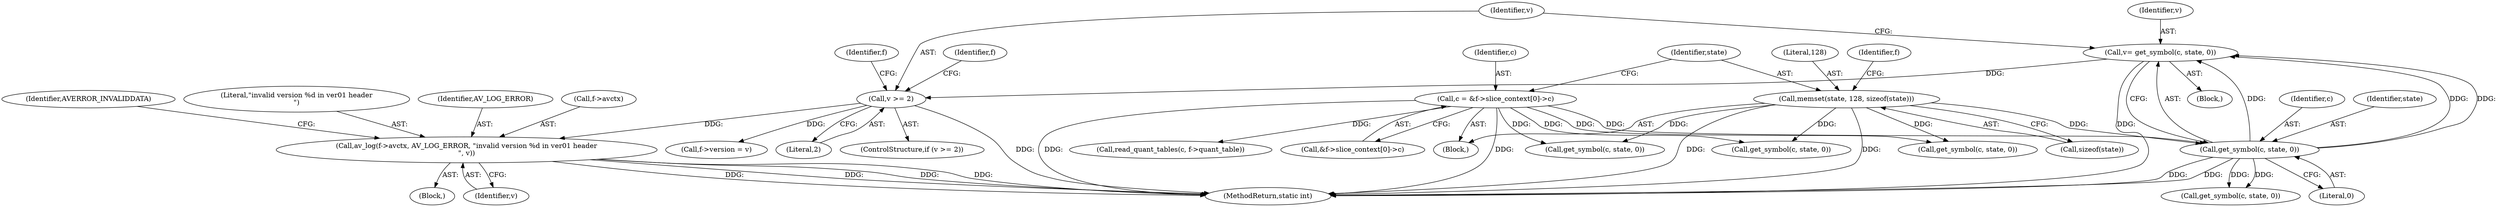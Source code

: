 digraph "0_FFmpeg_b05cd1ea7e45a836f7f6071a716c38bb30326e0f@pointer" {
"1000151" [label="(Call,av_log(f->avctx, AV_LOG_ERROR, \"invalid version %d in ver01 header\n\", v))"];
"1000147" [label="(Call,v >= 2)"];
"1000140" [label="(Call,v= get_symbol(c, state, 0))"];
"1000142" [label="(Call,get_symbol(c, state, 0))"];
"1000113" [label="(Call,c = &f->slice_context[0]->c)"];
"1000123" [label="(Call,memset(state, 128, sizeof(state)))"];
"1000143" [label="(Identifier,c)"];
"1000124" [label="(Identifier,state)"];
"1000156" [label="(Literal,\"invalid version %d in ver01 header\n\")"];
"1000114" [label="(Identifier,c)"];
"1000150" [label="(Block,)"];
"1000141" [label="(Identifier,v)"];
"1000134" [label="(Block,)"];
"1000123" [label="(Call,memset(state, 128, sizeof(state)))"];
"1001201" [label="(Call,get_symbol(c, state, 0))"];
"1000155" [label="(Identifier,AV_LOG_ERROR)"];
"1000152" [label="(Call,f->avctx)"];
"1000115" [label="(Call,&f->slice_context[0]->c)"];
"1000125" [label="(Literal,128)"];
"1000159" [label="(Identifier,AVERROR_INVALIDDATA)"];
"1000140" [label="(Call,v= get_symbol(c, state, 0))"];
"1000142" [label="(Call,get_symbol(c, state, 0))"];
"1000162" [label="(Identifier,f)"];
"1000145" [label="(Literal,0)"];
"1000868" [label="(Call,get_symbol(c, state, 0))"];
"1000157" [label="(Identifier,v)"];
"1000126" [label="(Call,sizeof(state))"];
"1001295" [label="(MethodReturn,static int)"];
"1000144" [label="(Identifier,state)"];
"1000146" [label="(ControlStructure,if (v >= 2))"];
"1000175" [label="(Call,get_symbol(c, state, 0))"];
"1000148" [label="(Identifier,v)"];
"1000149" [label="(Literal,2)"];
"1000153" [label="(Identifier,f)"];
"1000113" [label="(Call,c = &f->slice_context[0]->c)"];
"1000838" [label="(Call,read_quant_tables(c, f->quant_table))"];
"1000147" [label="(Call,v >= 2)"];
"1000160" [label="(Call,f->version = v)"];
"1000131" [label="(Identifier,f)"];
"1000104" [label="(Block,)"];
"1000151" [label="(Call,av_log(f->avctx, AV_LOG_ERROR, \"invalid version %d in ver01 header\n\", v))"];
"1001016" [label="(Call,get_symbol(c, state, 0))"];
"1000151" -> "1000150"  [label="AST: "];
"1000151" -> "1000157"  [label="CFG: "];
"1000152" -> "1000151"  [label="AST: "];
"1000155" -> "1000151"  [label="AST: "];
"1000156" -> "1000151"  [label="AST: "];
"1000157" -> "1000151"  [label="AST: "];
"1000159" -> "1000151"  [label="CFG: "];
"1000151" -> "1001295"  [label="DDG: "];
"1000151" -> "1001295"  [label="DDG: "];
"1000151" -> "1001295"  [label="DDG: "];
"1000151" -> "1001295"  [label="DDG: "];
"1000147" -> "1000151"  [label="DDG: "];
"1000147" -> "1000146"  [label="AST: "];
"1000147" -> "1000149"  [label="CFG: "];
"1000148" -> "1000147"  [label="AST: "];
"1000149" -> "1000147"  [label="AST: "];
"1000153" -> "1000147"  [label="CFG: "];
"1000162" -> "1000147"  [label="CFG: "];
"1000147" -> "1001295"  [label="DDG: "];
"1000140" -> "1000147"  [label="DDG: "];
"1000147" -> "1000160"  [label="DDG: "];
"1000140" -> "1000134"  [label="AST: "];
"1000140" -> "1000142"  [label="CFG: "];
"1000141" -> "1000140"  [label="AST: "];
"1000142" -> "1000140"  [label="AST: "];
"1000148" -> "1000140"  [label="CFG: "];
"1000140" -> "1001295"  [label="DDG: "];
"1000142" -> "1000140"  [label="DDG: "];
"1000142" -> "1000140"  [label="DDG: "];
"1000142" -> "1000140"  [label="DDG: "];
"1000142" -> "1000145"  [label="CFG: "];
"1000143" -> "1000142"  [label="AST: "];
"1000144" -> "1000142"  [label="AST: "];
"1000145" -> "1000142"  [label="AST: "];
"1000142" -> "1001295"  [label="DDG: "];
"1000142" -> "1001295"  [label="DDG: "];
"1000113" -> "1000142"  [label="DDG: "];
"1000123" -> "1000142"  [label="DDG: "];
"1000142" -> "1000175"  [label="DDG: "];
"1000142" -> "1000175"  [label="DDG: "];
"1000113" -> "1000104"  [label="AST: "];
"1000113" -> "1000115"  [label="CFG: "];
"1000114" -> "1000113"  [label="AST: "];
"1000115" -> "1000113"  [label="AST: "];
"1000124" -> "1000113"  [label="CFG: "];
"1000113" -> "1001295"  [label="DDG: "];
"1000113" -> "1001295"  [label="DDG: "];
"1000113" -> "1000838"  [label="DDG: "];
"1000113" -> "1000868"  [label="DDG: "];
"1000113" -> "1001016"  [label="DDG: "];
"1000113" -> "1001201"  [label="DDG: "];
"1000123" -> "1000104"  [label="AST: "];
"1000123" -> "1000126"  [label="CFG: "];
"1000124" -> "1000123"  [label="AST: "];
"1000125" -> "1000123"  [label="AST: "];
"1000126" -> "1000123"  [label="AST: "];
"1000131" -> "1000123"  [label="CFG: "];
"1000123" -> "1001295"  [label="DDG: "];
"1000123" -> "1001295"  [label="DDG: "];
"1000123" -> "1000868"  [label="DDG: "];
"1000123" -> "1001016"  [label="DDG: "];
"1000123" -> "1001201"  [label="DDG: "];
}
